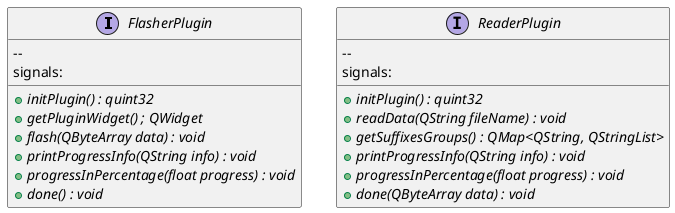 @startuml

interface FlasherPlugin {
    + {abstract} initPlugin() : quint32
    + {abstract} getPluginWidget() ; QWidget
    + {abstract} flash(QByteArray data) : void 
    -- 
    signals:
    + {abstract} printProgressInfo(QString info) : void
    + {abstract} progressInPercentage(float progress) : void
    + {abstract} done() : void
}

interface ReaderPlugin {
    + {abstract} initPlugin() : quint32
    + {abstract} readData(QString fileName) : void 
    + {abstract} getSuffixesGroups() : QMap<QString, QStringList> 
    -- 
    signals:
    + {abstract} printProgressInfo(QString info) : void
    + {abstract} progressInPercentage(float progress) : void
    + {abstract} done(QByteArray data) : void
}

@enduml